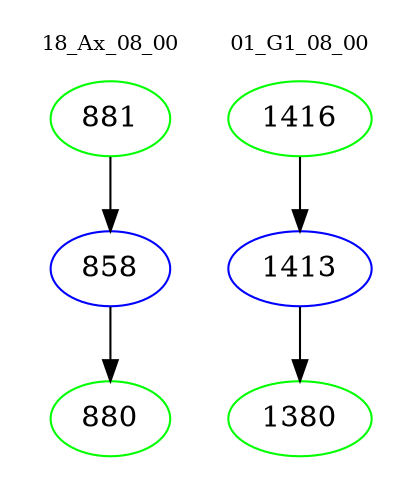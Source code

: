 digraph{
subgraph cluster_0 {
color = white
label = "18_Ax_08_00";
fontsize=10;
T0_881 [label="881", color="green"]
T0_881 -> T0_858 [color="black"]
T0_858 [label="858", color="blue"]
T0_858 -> T0_880 [color="black"]
T0_880 [label="880", color="green"]
}
subgraph cluster_1 {
color = white
label = "01_G1_08_00";
fontsize=10;
T1_1416 [label="1416", color="green"]
T1_1416 -> T1_1413 [color="black"]
T1_1413 [label="1413", color="blue"]
T1_1413 -> T1_1380 [color="black"]
T1_1380 [label="1380", color="green"]
}
}
